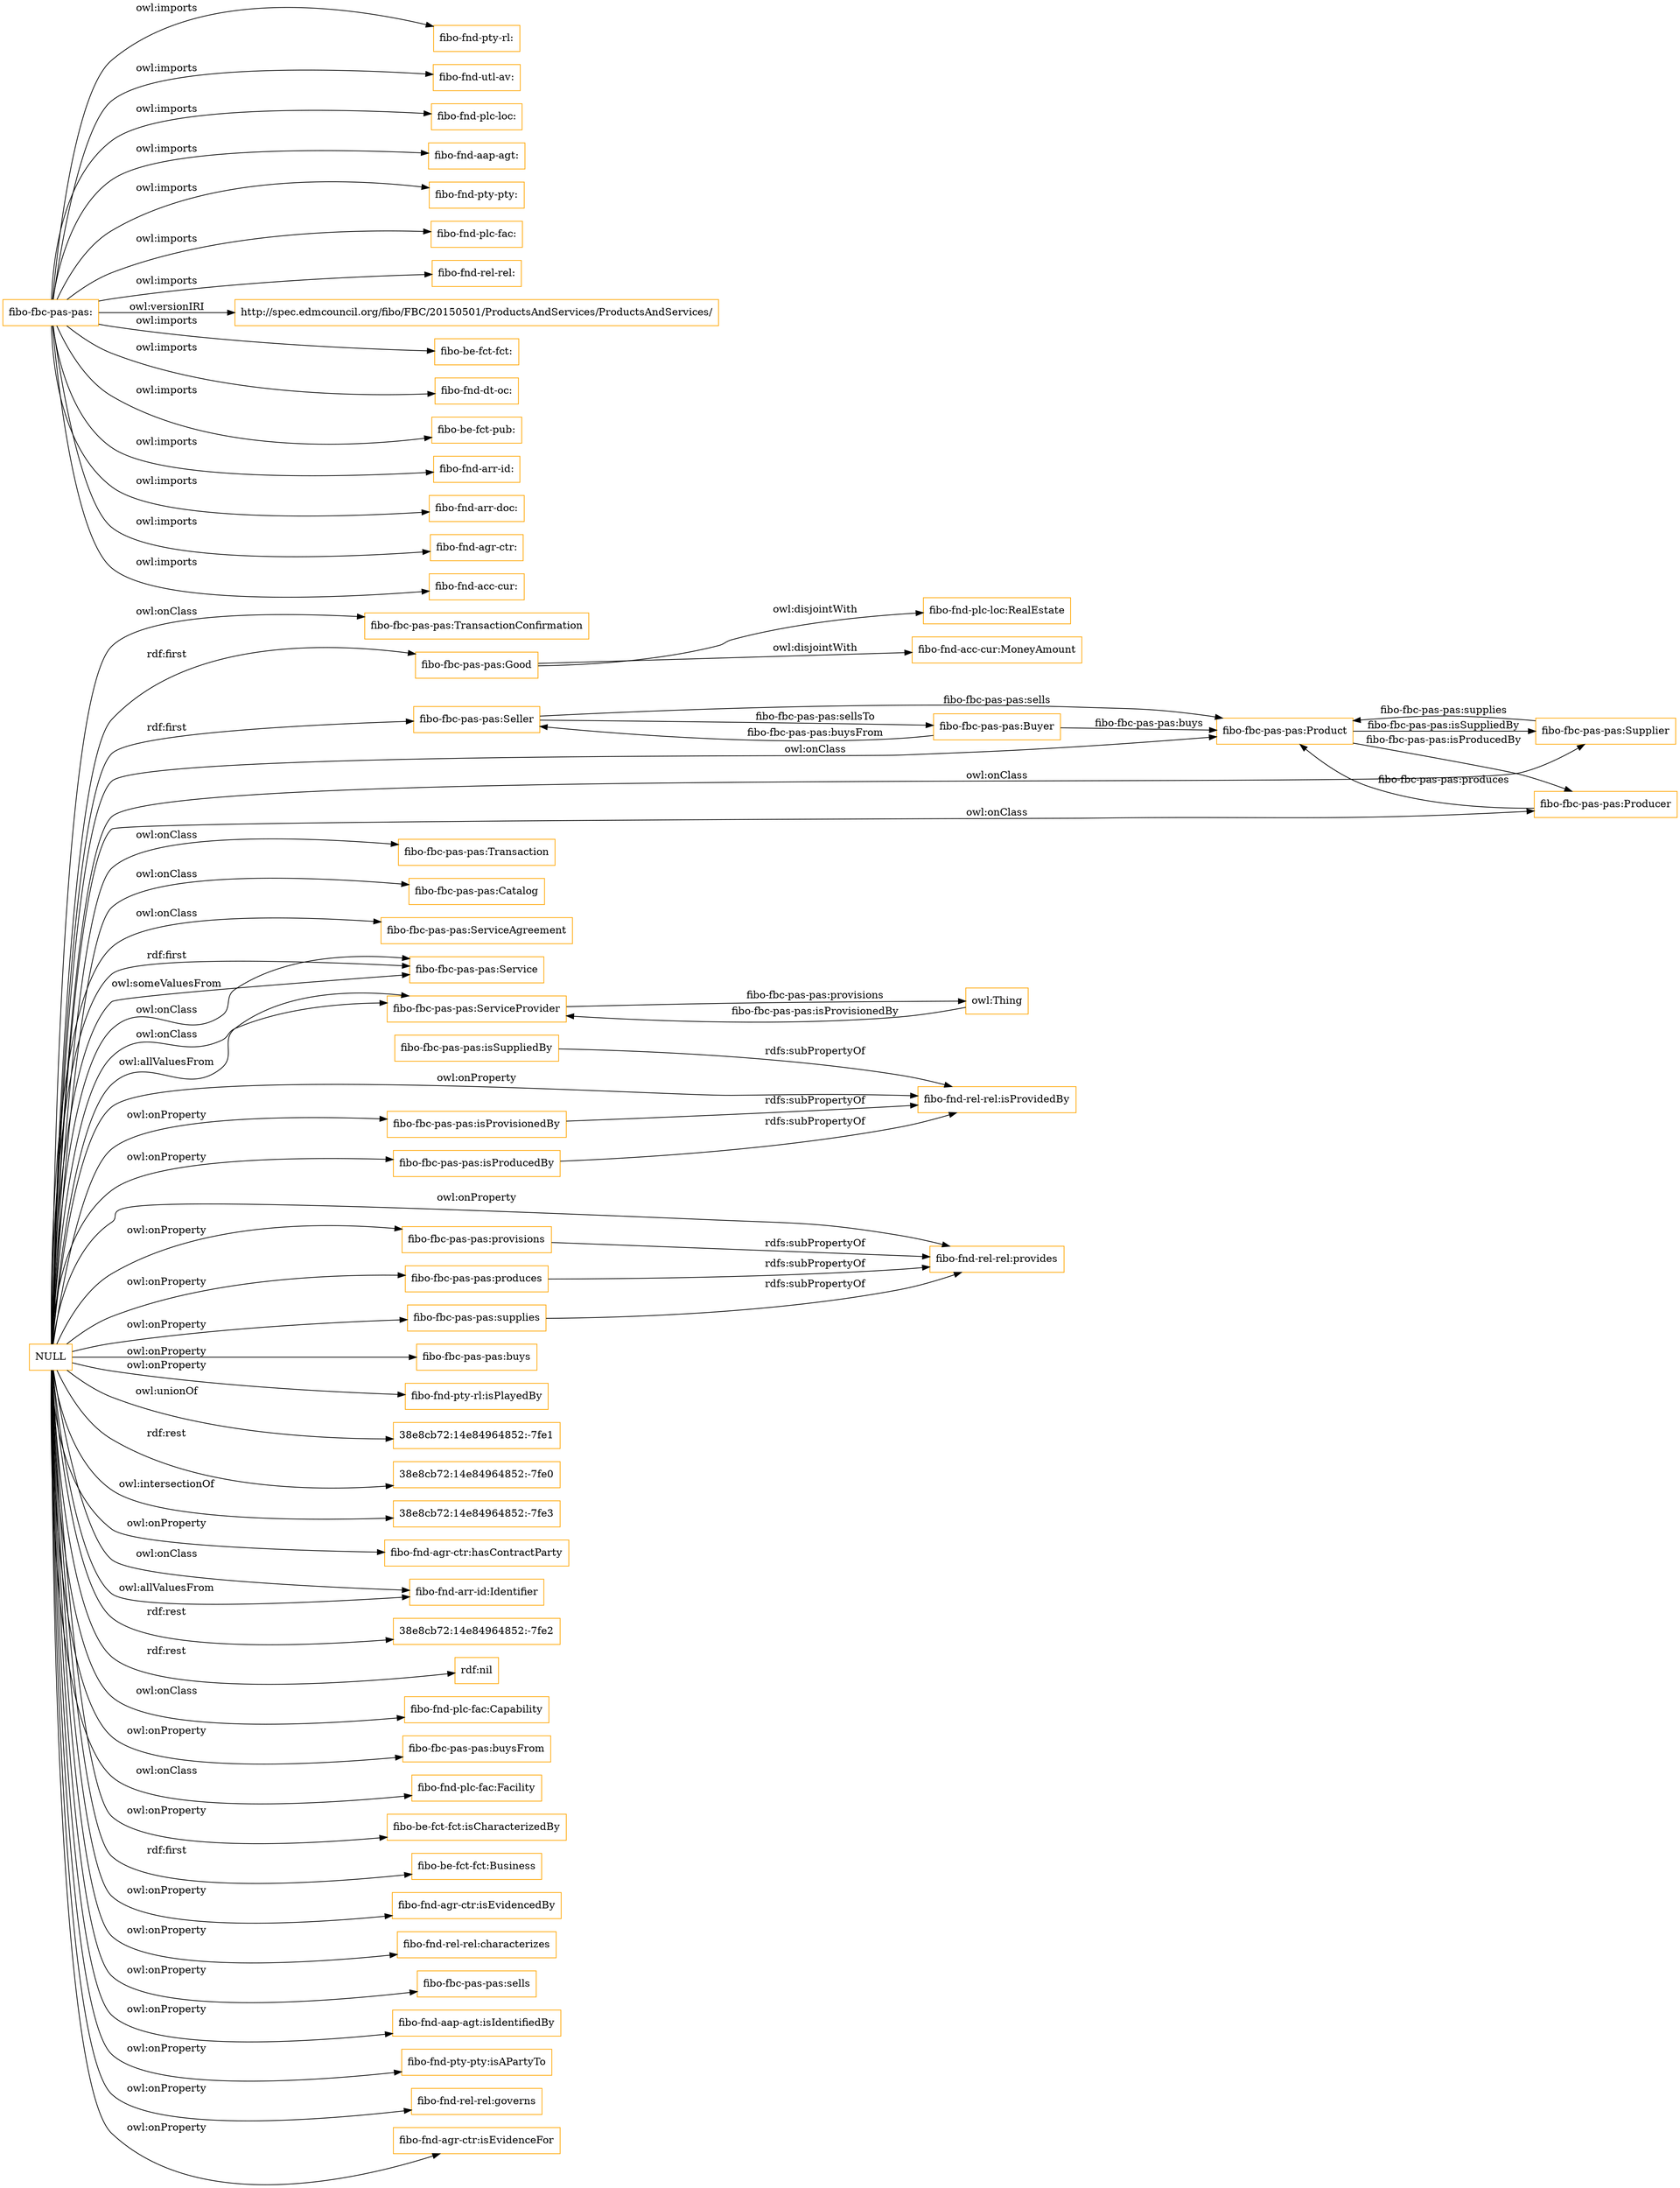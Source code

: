 digraph ar2dtool_diagram { 
rankdir=LR;
size="1501"
node [shape = rectangle, color="orange"]; "fibo-fbc-pas-pas:TransactionConfirmation" "fibo-fbc-pas-pas:Good" "fibo-fbc-pas-pas:Product" "fibo-fbc-pas-pas:Seller" "fibo-fbc-pas-pas:Transaction" "fibo-fbc-pas-pas:Catalog" "fibo-fbc-pas-pas:ServiceAgreement" "fibo-fbc-pas-pas:Service" "fibo-fbc-pas-pas:Producer" "fibo-fbc-pas-pas:Supplier" "fibo-fbc-pas-pas:Buyer" "fibo-fbc-pas-pas:ServiceProvider" ; /*classes style*/
	"fibo-fbc-pas-pas:isProvisionedBy" -> "fibo-fnd-rel-rel:isProvidedBy" [ label = "rdfs:subPropertyOf" ];
	"fibo-fbc-pas-pas:isProducedBy" -> "fibo-fnd-rel-rel:isProvidedBy" [ label = "rdfs:subPropertyOf" ];
	"fibo-fbc-pas-pas:produces" -> "fibo-fnd-rel-rel:provides" [ label = "rdfs:subPropertyOf" ];
	"fibo-fbc-pas-pas:isSuppliedBy" -> "fibo-fnd-rel-rel:isProvidedBy" [ label = "rdfs:subPropertyOf" ];
	"fibo-fbc-pas-pas:supplies" -> "fibo-fnd-rel-rel:provides" [ label = "rdfs:subPropertyOf" ];
	"fibo-fbc-pas-pas:Good" -> "fibo-fnd-plc-loc:RealEstate" [ label = "owl:disjointWith" ];
	"fibo-fbc-pas-pas:Good" -> "fibo-fnd-acc-cur:MoneyAmount" [ label = "owl:disjointWith" ];
	"NULL" -> "fibo-fbc-pas-pas:buys" [ label = "owl:onProperty" ];
	"NULL" -> "fibo-fbc-pas-pas:ServiceAgreement" [ label = "owl:onClass" ];
	"NULL" -> "fibo-fbc-pas-pas:produces" [ label = "owl:onProperty" ];
	"NULL" -> "fibo-fnd-pty-rl:isPlayedBy" [ label = "owl:onProperty" ];
	"NULL" -> "38e8cb72:14e84964852:-7fe1" [ label = "owl:unionOf" ];
	"NULL" -> "38e8cb72:14e84964852:-7fe0" [ label = "rdf:rest" ];
	"NULL" -> "fibo-fnd-rel-rel:isProvidedBy" [ label = "owl:onProperty" ];
	"NULL" -> "fibo-fbc-pas-pas:Service" [ label = "rdf:first" ];
	"NULL" -> "38e8cb72:14e84964852:-7fe3" [ label = "owl:intersectionOf" ];
	"NULL" -> "fibo-fnd-agr-ctr:hasContractParty" [ label = "owl:onProperty" ];
	"NULL" -> "fibo-fbc-pas-pas:isProducedBy" [ label = "owl:onProperty" ];
	"NULL" -> "fibo-fbc-pas-pas:ServiceProvider" [ label = "owl:allValuesFrom" ];
	"NULL" -> "fibo-fbc-pas-pas:TransactionConfirmation" [ label = "owl:onClass" ];
	"NULL" -> "fibo-fnd-arr-id:Identifier" [ label = "owl:allValuesFrom" ];
	"NULL" -> "fibo-fbc-pas-pas:isProvisionedBy" [ label = "owl:onProperty" ];
	"NULL" -> "fibo-fbc-pas-pas:provisions" [ label = "owl:onProperty" ];
	"NULL" -> "fibo-fbc-pas-pas:Supplier" [ label = "owl:onClass" ];
	"NULL" -> "fibo-fbc-pas-pas:Transaction" [ label = "owl:onClass" ];
	"NULL" -> "fibo-fnd-rel-rel:provides" [ label = "owl:onProperty" ];
	"NULL" -> "fibo-fbc-pas-pas:Service" [ label = "owl:someValuesFrom" ];
	"NULL" -> "fibo-fbc-pas-pas:Good" [ label = "rdf:first" ];
	"NULL" -> "fibo-fbc-pas-pas:Producer" [ label = "owl:onClass" ];
	"NULL" -> "fibo-fbc-pas-pas:Seller" [ label = "rdf:first" ];
	"NULL" -> "38e8cb72:14e84964852:-7fe2" [ label = "rdf:rest" ];
	"NULL" -> "fibo-fbc-pas-pas:Catalog" [ label = "owl:onClass" ];
	"NULL" -> "rdf:nil" [ label = "rdf:rest" ];
	"NULL" -> "fibo-fnd-plc-fac:Capability" [ label = "owl:onClass" ];
	"NULL" -> "fibo-fbc-pas-pas:Service" [ label = "owl:onClass" ];
	"NULL" -> "fibo-fbc-pas-pas:buysFrom" [ label = "owl:onProperty" ];
	"NULL" -> "fibo-fbc-pas-pas:Product" [ label = "owl:onClass" ];
	"NULL" -> "fibo-fnd-plc-fac:Facility" [ label = "owl:onClass" ];
	"NULL" -> "fibo-be-fct-fct:isCharacterizedBy" [ label = "owl:onProperty" ];
	"NULL" -> "fibo-be-fct-fct:Business" [ label = "rdf:first" ];
	"NULL" -> "fibo-fnd-agr-ctr:isEvidencedBy" [ label = "owl:onProperty" ];
	"NULL" -> "fibo-fnd-rel-rel:characterizes" [ label = "owl:onProperty" ];
	"NULL" -> "fibo-fbc-pas-pas:ServiceProvider" [ label = "owl:onClass" ];
	"NULL" -> "fibo-fbc-pas-pas:sells" [ label = "owl:onProperty" ];
	"NULL" -> "fibo-fnd-aap-agt:isIdentifiedBy" [ label = "owl:onProperty" ];
	"NULL" -> "fibo-fbc-pas-pas:supplies" [ label = "owl:onProperty" ];
	"NULL" -> "fibo-fnd-pty-pty:isAPartyTo" [ label = "owl:onProperty" ];
	"NULL" -> "fibo-fnd-rel-rel:governs" [ label = "owl:onProperty" ];
	"NULL" -> "fibo-fnd-agr-ctr:isEvidenceFor" [ label = "owl:onProperty" ];
	"NULL" -> "fibo-fnd-arr-id:Identifier" [ label = "owl:onClass" ];
	"fibo-fbc-pas-pas:provisions" -> "fibo-fnd-rel-rel:provides" [ label = "rdfs:subPropertyOf" ];
	"fibo-fbc-pas-pas:" -> "fibo-fnd-pty-rl:" [ label = "owl:imports" ];
	"fibo-fbc-pas-pas:" -> "fibo-fnd-utl-av:" [ label = "owl:imports" ];
	"fibo-fbc-pas-pas:" -> "fibo-fnd-plc-loc:" [ label = "owl:imports" ];
	"fibo-fbc-pas-pas:" -> "fibo-fnd-aap-agt:" [ label = "owl:imports" ];
	"fibo-fbc-pas-pas:" -> "fibo-fnd-pty-pty:" [ label = "owl:imports" ];
	"fibo-fbc-pas-pas:" -> "fibo-fnd-plc-fac:" [ label = "owl:imports" ];
	"fibo-fbc-pas-pas:" -> "fibo-fnd-rel-rel:" [ label = "owl:imports" ];
	"fibo-fbc-pas-pas:" -> "http://spec.edmcouncil.org/fibo/FBC/20150501/ProductsAndServices/ProductsAndServices/" [ label = "owl:versionIRI" ];
	"fibo-fbc-pas-pas:" -> "fibo-be-fct-fct:" [ label = "owl:imports" ];
	"fibo-fbc-pas-pas:" -> "fibo-fnd-dt-oc:" [ label = "owl:imports" ];
	"fibo-fbc-pas-pas:" -> "fibo-be-fct-pub:" [ label = "owl:imports" ];
	"fibo-fbc-pas-pas:" -> "fibo-fnd-arr-id:" [ label = "owl:imports" ];
	"fibo-fbc-pas-pas:" -> "fibo-fnd-arr-doc:" [ label = "owl:imports" ];
	"fibo-fbc-pas-pas:" -> "fibo-fnd-agr-ctr:" [ label = "owl:imports" ];
	"fibo-fbc-pas-pas:" -> "fibo-fnd-acc-cur:" [ label = "owl:imports" ];
	"fibo-fbc-pas-pas:Seller" -> "fibo-fbc-pas-pas:Buyer" [ label = "fibo-fbc-pas-pas:sellsTo" ];
	"fibo-fbc-pas-pas:Producer" -> "fibo-fbc-pas-pas:Product" [ label = "fibo-fbc-pas-pas:produces" ];
	"fibo-fbc-pas-pas:Product" -> "fibo-fbc-pas-pas:Supplier" [ label = "fibo-fbc-pas-pas:isSuppliedBy" ];
	"fibo-fbc-pas-pas:ServiceProvider" -> "owl:Thing" [ label = "fibo-fbc-pas-pas:provisions" ];
	"fibo-fbc-pas-pas:Buyer" -> "fibo-fbc-pas-pas:Product" [ label = "fibo-fbc-pas-pas:buys" ];
	"fibo-fbc-pas-pas:Seller" -> "fibo-fbc-pas-pas:Product" [ label = "fibo-fbc-pas-pas:sells" ];
	"owl:Thing" -> "fibo-fbc-pas-pas:ServiceProvider" [ label = "fibo-fbc-pas-pas:isProvisionedBy" ];
	"fibo-fbc-pas-pas:Supplier" -> "fibo-fbc-pas-pas:Product" [ label = "fibo-fbc-pas-pas:supplies" ];
	"fibo-fbc-pas-pas:Buyer" -> "fibo-fbc-pas-pas:Seller" [ label = "fibo-fbc-pas-pas:buysFrom" ];
	"fibo-fbc-pas-pas:Product" -> "fibo-fbc-pas-pas:Producer" [ label = "fibo-fbc-pas-pas:isProducedBy" ];

}
